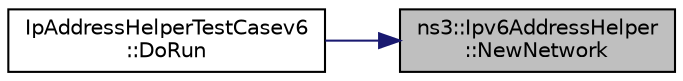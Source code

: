digraph "ns3::Ipv6AddressHelper::NewNetwork"
{
 // LATEX_PDF_SIZE
  edge [fontname="Helvetica",fontsize="10",labelfontname="Helvetica",labelfontsize="10"];
  node [fontname="Helvetica",fontsize="10",shape=record];
  rankdir="RL";
  Node1 [label="ns3::Ipv6AddressHelper\l::NewNetwork",height=0.2,width=0.4,color="black", fillcolor="grey75", style="filled", fontcolor="black",tooltip="Allocate a new network."];
  Node1 -> Node2 [dir="back",color="midnightblue",fontsize="10",style="solid",fontname="Helvetica"];
  Node2 [label="IpAddressHelperTestCasev6\l::DoRun",height=0.2,width=0.4,color="black", fillcolor="white", style="filled",URL="$class_ip_address_helper_test_casev6.html#a784cec04a31e92a998b06becb3538e2d",tooltip="Implementation to actually run this TestCase."];
}
